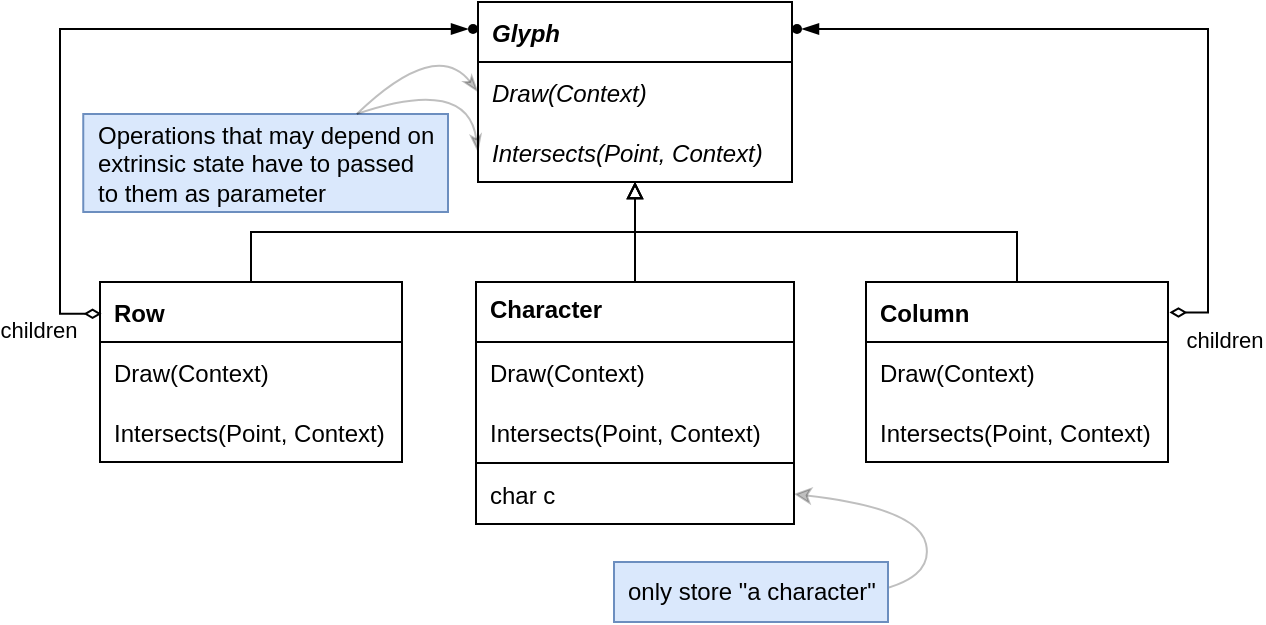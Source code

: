 <mxfile version="18.0.6" type="device"><diagram id="Go7ODr88gcL93da7TFws" name="Page-1"><mxGraphModel dx="1457" dy="494" grid="0" gridSize="10" guides="1" tooltips="1" connect="1" arrows="1" fold="1" page="1" pageScale="1" pageWidth="827" pageHeight="1169" math="0" shadow="0"><root><mxCell id="0"/><mxCell id="1" parent="0"/><mxCell id="mV2-xWREY8VUc57nsRdw-12" value="Glyph" style="swimlane;fontStyle=3;childLayout=stackLayout;horizontal=1;startSize=30;fillColor=none;horizontalStack=0;resizeParent=1;resizeParentMax=0;resizeLast=0;collapsible=0;marginBottom=0;fontSize=12;swimlaneHead=1;swimlaneBody=1;connectable=1;allowArrows=1;dropTarget=1;align=left;spacingLeft=5;" parent="1" vertex="1"><mxGeometry x="206" y="116" width="157" height="90" as="geometry"><mxRectangle x="245" y="370" width="90" height="26" as="alternateBounds"/></mxGeometry></mxCell><mxCell id="O16iRTBWDTxoDehvJ4aq-4" value="Draw(Context)" style="text;strokeColor=none;fillColor=none;align=left;verticalAlign=middle;spacingLeft=5;spacingRight=4;overflow=hidden;rotatable=0;points=[[0,0.5],[1,0.5]];portConstraint=eastwest;fontSize=12;fontStyle=2;connectable=1;allowArrows=0;" vertex="1" parent="mV2-xWREY8VUc57nsRdw-12"><mxGeometry y="30" width="157" height="30" as="geometry"/></mxCell><mxCell id="mV2-xWREY8VUc57nsRdw-13" value="Intersects(Point, Context)" style="text;strokeColor=none;fillColor=none;align=left;verticalAlign=middle;spacingLeft=5;spacingRight=4;overflow=hidden;rotatable=0;points=[[0,0.5],[1,0.5]];portConstraint=eastwest;fontSize=12;fontStyle=2;connectable=1;allowArrows=0;" parent="mV2-xWREY8VUc57nsRdw-12" vertex="1"><mxGeometry y="60" width="157" height="30" as="geometry"/></mxCell><mxCell id="mV2-xWREY8VUc57nsRdw-26" value="" style="edgeStyle=orthogonalEdgeStyle;rounded=0;orthogonalLoop=1;jettySize=auto;html=1;fontSize=12;startSize=30;endArrow=block;endFill=0;exitX=0.5;exitY=0;exitDx=0;exitDy=0;entryX=0.5;entryY=1;entryDx=0;entryDy=0;" parent="1" source="mV2-xWREY8VUc57nsRdw-30" target="mV2-xWREY8VUc57nsRdw-12" edge="1"><mxGeometry relative="1" as="geometry"><mxPoint x="347.5" y="245.0" as="sourcePoint"/><mxPoint x="259" y="222" as="targetPoint"/></mxGeometry></mxCell><mxCell id="mV2-xWREY8VUc57nsRdw-30" value="Row" style="swimlane;fontStyle=1;childLayout=stackLayout;horizontal=1;startSize=30;fillColor=none;horizontalStack=0;resizeParent=1;resizeParentMax=0;resizeLast=0;collapsible=0;marginBottom=0;fontSize=12;swimlaneHead=1;swimlaneBody=1;connectable=1;allowArrows=1;dropTarget=1;align=left;spacingLeft=5;" parent="1" vertex="1"><mxGeometry x="17" y="256" width="151" height="90" as="geometry"><mxRectangle x="245" y="370" width="90" height="26" as="alternateBounds"/></mxGeometry></mxCell><mxCell id="O16iRTBWDTxoDehvJ4aq-5" value="Draw(Context)" style="text;strokeColor=none;fillColor=none;align=left;verticalAlign=middle;spacingLeft=5;spacingRight=4;overflow=hidden;rotatable=0;points=[[0,0.5],[1,0.5]];portConstraint=eastwest;fontSize=12;fontStyle=0;connectable=0;allowArrows=0;" vertex="1" parent="mV2-xWREY8VUc57nsRdw-30"><mxGeometry y="30" width="151" height="30" as="geometry"/></mxCell><mxCell id="O16iRTBWDTxoDehvJ4aq-6" value="Intersects(Point, Context)" style="text;strokeColor=none;fillColor=none;align=left;verticalAlign=middle;spacingLeft=5;spacingRight=4;overflow=hidden;rotatable=0;points=[[0,0.5],[1,0.5]];portConstraint=eastwest;fontSize=12;fontStyle=0;connectable=0;allowArrows=0;" vertex="1" parent="mV2-xWREY8VUc57nsRdw-30"><mxGeometry y="60" width="151" height="30" as="geometry"/></mxCell><mxCell id="O16iRTBWDTxoDehvJ4aq-7" value="Column" style="swimlane;fontStyle=1;childLayout=stackLayout;horizontal=1;startSize=30;fillColor=none;horizontalStack=0;resizeParent=1;resizeParentMax=0;resizeLast=0;collapsible=0;marginBottom=0;fontSize=12;swimlaneHead=1;swimlaneBody=1;connectable=1;allowArrows=1;dropTarget=1;align=left;spacingLeft=5;" vertex="1" parent="1"><mxGeometry x="400" y="256" width="151" height="90" as="geometry"><mxRectangle x="245" y="370" width="90" height="26" as="alternateBounds"/></mxGeometry></mxCell><mxCell id="O16iRTBWDTxoDehvJ4aq-8" value="Draw(Context)" style="text;strokeColor=none;fillColor=none;align=left;verticalAlign=middle;spacingLeft=5;spacingRight=4;overflow=hidden;rotatable=0;points=[[0,0.5],[1,0.5]];portConstraint=eastwest;fontSize=12;fontStyle=0;connectable=0;allowArrows=0;" vertex="1" parent="O16iRTBWDTxoDehvJ4aq-7"><mxGeometry y="30" width="151" height="30" as="geometry"/></mxCell><mxCell id="O16iRTBWDTxoDehvJ4aq-9" value="Intersects(Point, Context)" style="text;strokeColor=none;fillColor=none;align=left;verticalAlign=middle;spacingLeft=5;spacingRight=4;overflow=hidden;rotatable=0;points=[[0,0.5],[1,0.5]];portConstraint=eastwest;fontSize=12;fontStyle=0;connectable=0;allowArrows=0;" vertex="1" parent="O16iRTBWDTxoDehvJ4aq-7"><mxGeometry y="60" width="151" height="30" as="geometry"/></mxCell><mxCell id="O16iRTBWDTxoDehvJ4aq-20" value="&lt;b&gt;Character&lt;/b&gt;" style="swimlane;fontStyle=0;align=left;verticalAlign=top;childLayout=stackLayout;horizontal=1;startSize=30;horizontalStack=0;resizeParent=1;resizeParentMax=0;resizeLast=0;collapsible=0;marginBottom=0;html=1;spacingLeft=5;" vertex="1" parent="1"><mxGeometry x="205" y="256" width="159" height="121" as="geometry"/></mxCell><mxCell id="O16iRTBWDTxoDehvJ4aq-29" value="Draw(Context)" style="text;strokeColor=none;fillColor=none;align=left;verticalAlign=middle;spacingLeft=5;spacingRight=4;overflow=hidden;rotatable=0;points=[[0,0.5],[1,0.5]];portConstraint=eastwest;fontSize=12;fontStyle=0;connectable=0;allowArrows=0;" vertex="1" parent="O16iRTBWDTxoDehvJ4aq-20"><mxGeometry y="30" width="159" height="30" as="geometry"/></mxCell><mxCell id="O16iRTBWDTxoDehvJ4aq-28" value="Intersects(Point, Context)" style="text;strokeColor=none;fillColor=none;align=left;verticalAlign=middle;spacingLeft=5;spacingRight=4;overflow=hidden;rotatable=0;points=[[0,0.5],[1,0.5]];portConstraint=eastwest;fontSize=12;fontStyle=0;connectable=0;allowArrows=0;" vertex="1" parent="O16iRTBWDTxoDehvJ4aq-20"><mxGeometry y="60" width="159" height="30" as="geometry"/></mxCell><mxCell id="O16iRTBWDTxoDehvJ4aq-25" value="" style="line;strokeWidth=1;fillColor=none;align=left;verticalAlign=middle;spacingTop=-1;spacingLeft=3;spacingRight=3;rotatable=0;labelPosition=right;points=[];portConstraint=eastwest;" vertex="1" parent="O16iRTBWDTxoDehvJ4aq-20"><mxGeometry y="90" width="159" height="1" as="geometry"/></mxCell><mxCell id="O16iRTBWDTxoDehvJ4aq-30" value="char c" style="text;strokeColor=none;fillColor=none;align=left;verticalAlign=middle;spacingLeft=5;spacingRight=4;overflow=hidden;rotatable=0;points=[[0,0.5],[1,0.5]];portConstraint=eastwest;fontSize=12;fontStyle=0;connectable=1;allowArrows=0;" vertex="1" parent="O16iRTBWDTxoDehvJ4aq-20"><mxGeometry y="91" width="159" height="30" as="geometry"/></mxCell><mxCell id="O16iRTBWDTxoDehvJ4aq-31" value="" style="edgeStyle=orthogonalEdgeStyle;rounded=0;orthogonalLoop=1;jettySize=auto;html=1;fontSize=12;startSize=30;endArrow=block;endFill=0;exitX=0.5;exitY=0;exitDx=0;exitDy=0;entryX=0.5;entryY=1;entryDx=0;entryDy=0;" edge="1" parent="1" source="O16iRTBWDTxoDehvJ4aq-20" target="mV2-xWREY8VUc57nsRdw-12"><mxGeometry relative="1" as="geometry"><mxPoint x="102.5" y="266" as="sourcePoint"/><mxPoint x="311" y="216" as="targetPoint"/></mxGeometry></mxCell><mxCell id="O16iRTBWDTxoDehvJ4aq-32" value="" style="edgeStyle=orthogonalEdgeStyle;rounded=0;orthogonalLoop=1;jettySize=auto;html=1;fontSize=12;startSize=30;endArrow=block;endFill=0;exitX=0.5;exitY=0;exitDx=0;exitDy=0;entryX=0.5;entryY=1;entryDx=0;entryDy=0;" edge="1" parent="1" source="O16iRTBWDTxoDehvJ4aq-7" target="mV2-xWREY8VUc57nsRdw-12"><mxGeometry relative="1" as="geometry"><mxPoint x="102.5" y="266" as="sourcePoint"/><mxPoint x="326" y="224" as="targetPoint"/></mxGeometry></mxCell><mxCell id="O16iRTBWDTxoDehvJ4aq-34" value="" style="ellipse;whiteSpace=wrap;html=1;aspect=fixed;fillColor=#000000;strokeColor=none;" vertex="1" parent="1"><mxGeometry x="201" y="127" width="5" height="5" as="geometry"/></mxCell><mxCell id="O16iRTBWDTxoDehvJ4aq-35" value="" style="edgeStyle=orthogonalEdgeStyle;rounded=0;orthogonalLoop=1;jettySize=auto;html=1;fontSize=12;startSize=6;endArrow=blockThin;endFill=1;exitX=0.005;exitY=0.177;exitDx=0;exitDy=0;entryX=0;entryY=0.5;entryDx=0;entryDy=0;exitPerimeter=0;startArrow=diamondThin;startFill=0;" edge="1" parent="1" source="mV2-xWREY8VUc57nsRdw-30" target="O16iRTBWDTxoDehvJ4aq-34"><mxGeometry relative="1" as="geometry"><mxPoint x="322.02" y="200" as="sourcePoint"/><mxPoint x="90.02" y="150" as="targetPoint"/></mxGeometry></mxCell><mxCell id="O16iRTBWDTxoDehvJ4aq-37" value="children" style="edgeLabel;html=1;align=center;verticalAlign=middle;resizable=0;points=[];labelBackgroundColor=none;" vertex="1" connectable="0" parent="O16iRTBWDTxoDehvJ4aq-35"><mxGeometry x="-0.805" y="2" relative="1" as="geometry"><mxPoint x="-9" y="23" as="offset"/></mxGeometry></mxCell><mxCell id="O16iRTBWDTxoDehvJ4aq-36" value="" style="ellipse;whiteSpace=wrap;html=1;aspect=fixed;fillColor=#000000;strokeColor=none;" vertex="1" parent="1"><mxGeometry x="363" y="127" width="5" height="5" as="geometry"/></mxCell><mxCell id="O16iRTBWDTxoDehvJ4aq-38" value="" style="edgeStyle=orthogonalEdgeStyle;rounded=0;orthogonalLoop=1;jettySize=auto;html=1;fontSize=12;startSize=6;endArrow=blockThin;endFill=1;exitX=1.005;exitY=0.169;exitDx=0;exitDy=0;entryX=1;entryY=0.5;entryDx=0;entryDy=0;exitPerimeter=0;startArrow=diamondThin;startFill=0;" edge="1" parent="1" source="O16iRTBWDTxoDehvJ4aq-7" target="O16iRTBWDTxoDehvJ4aq-36"><mxGeometry relative="1" as="geometry"><mxPoint x="27.755" y="281.93" as="sourcePoint"/><mxPoint x="211" y="139.5" as="targetPoint"/></mxGeometry></mxCell><mxCell id="O16iRTBWDTxoDehvJ4aq-39" value="children" style="edgeLabel;html=1;align=center;verticalAlign=middle;resizable=0;points=[];labelBackgroundColor=none;" vertex="1" connectable="0" parent="O16iRTBWDTxoDehvJ4aq-38"><mxGeometry x="-0.805" y="2" relative="1" as="geometry"><mxPoint x="10" y="30" as="offset"/></mxGeometry></mxCell><mxCell id="O16iRTBWDTxoDehvJ4aq-40" value="" style="curved=1;endArrow=classic;html=1;rounded=0;startSize=6;entryX=1;entryY=0.5;entryDx=0;entryDy=0;opacity=25;" edge="1" parent="1" target="O16iRTBWDTxoDehvJ4aq-30"><mxGeometry width="50" height="50" relative="1" as="geometry"><mxPoint x="402" y="411" as="sourcePoint"/><mxPoint x="390" y="363" as="targetPoint"/><Array as="points"><mxPoint x="434" y="405"/><mxPoint x="426" y="369"/></Array></mxGeometry></mxCell><mxCell id="O16iRTBWDTxoDehvJ4aq-41" value="only store &quot;a character&quot;" style="text;html=1;strokeColor=#6c8ebf;fillColor=#dae8fc;align=left;verticalAlign=middle;whiteSpace=wrap;rounded=0;labelBackgroundColor=none;spacingLeft=5;spacingRight=5;" vertex="1" parent="1"><mxGeometry x="274" y="396" width="137" height="30" as="geometry"/></mxCell><mxCell id="O16iRTBWDTxoDehvJ4aq-42" value="Operations that may depend on extrinsic state have to passed to them as parameter" style="text;html=1;strokeColor=#6c8ebf;fillColor=#dae8fc;align=left;verticalAlign=middle;whiteSpace=wrap;rounded=0;labelBackgroundColor=none;spacingLeft=5;spacingRight=5;" vertex="1" parent="1"><mxGeometry x="8.63" y="172" width="182.37" height="49" as="geometry"/></mxCell><mxCell id="O16iRTBWDTxoDehvJ4aq-43" value="" style="curved=1;endArrow=none;html=1;rounded=0;startSize=6;entryX=0.75;entryY=0;entryDx=0;entryDy=0;exitX=0;exitY=0.5;exitDx=0;exitDy=0;startArrow=classicThin;startFill=1;endFill=0;opacity=25;" edge="1" parent="1" source="mV2-xWREY8VUc57nsRdw-13" target="O16iRTBWDTxoDehvJ4aq-42"><mxGeometry width="50" height="50" relative="1" as="geometry"><mxPoint x="192" y="152" as="sourcePoint"/><mxPoint x="374" y="372" as="targetPoint"/><Array as="points"><mxPoint x="201" y="153"/></Array></mxGeometry></mxCell><mxCell id="O16iRTBWDTxoDehvJ4aq-45" value="" style="curved=1;endArrow=none;html=1;rounded=0;startSize=6;entryX=0.75;entryY=0;entryDx=0;entryDy=0;exitX=0;exitY=0.5;exitDx=0;exitDy=0;startArrow=classicThin;startFill=1;endFill=0;opacity=25;" edge="1" parent="1" source="O16iRTBWDTxoDehvJ4aq-4" target="O16iRTBWDTxoDehvJ4aq-42"><mxGeometry width="50" height="50" relative="1" as="geometry"><mxPoint x="216" y="201" as="sourcePoint"/><mxPoint x="109.25" y="120" as="targetPoint"/><Array as="points"><mxPoint x="185" y="134"/></Array></mxGeometry></mxCell></root></mxGraphModel></diagram></mxfile>